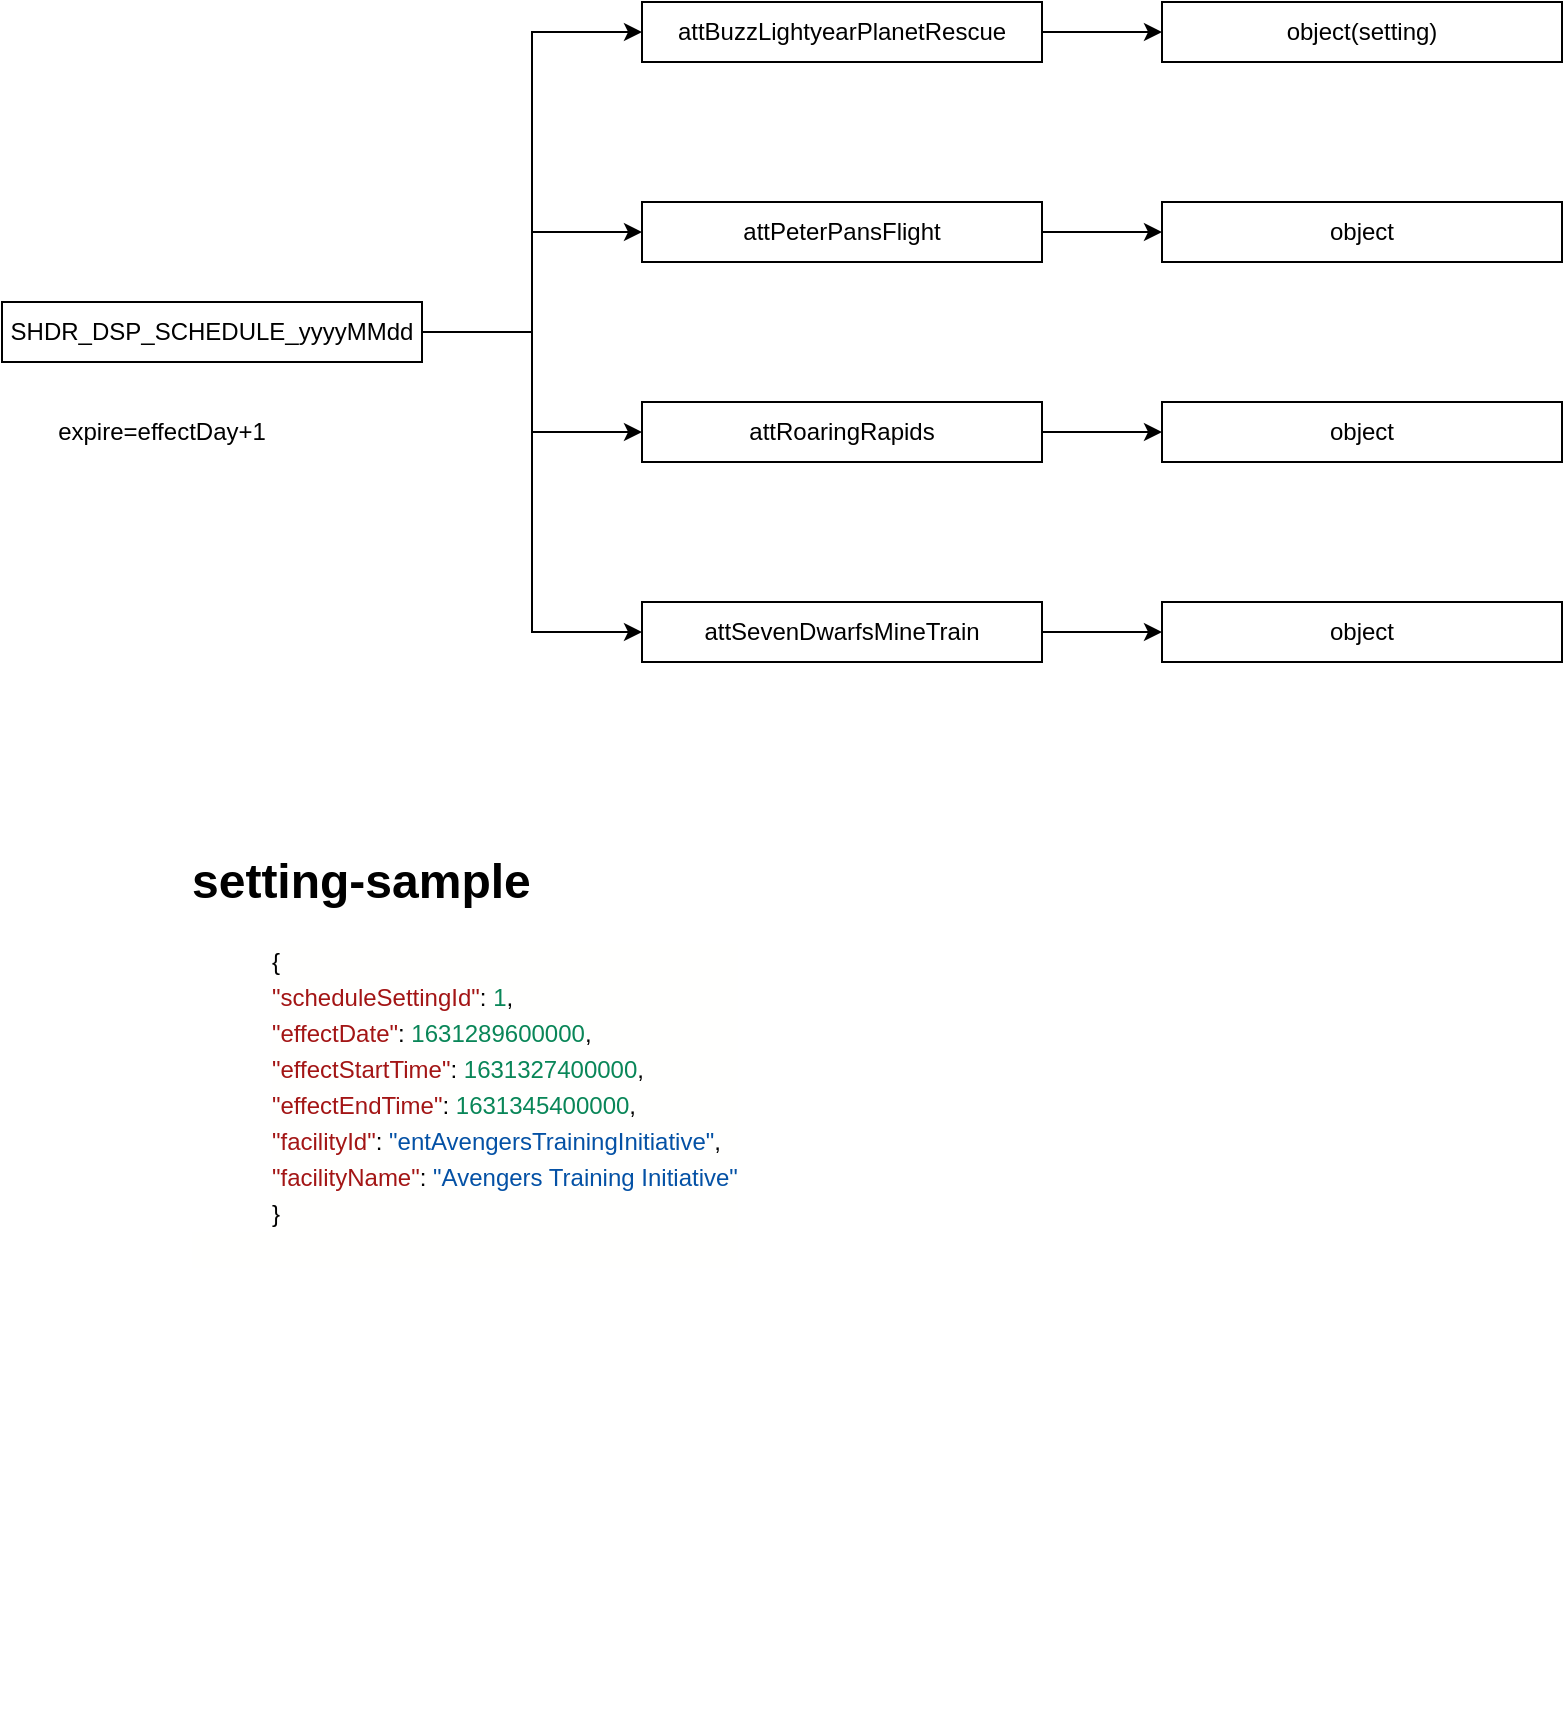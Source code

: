 <mxfile version="15.7.0" type="github">
  <diagram id="rLuyQkyRNVA7PjmHLWfP" name="Page-1">
    <mxGraphModel dx="1232" dy="809" grid="1" gridSize="10" guides="1" tooltips="1" connect="1" arrows="1" fold="1" page="1" pageScale="1" pageWidth="827" pageHeight="1169" math="0" shadow="0">
      <root>
        <mxCell id="0" />
        <mxCell id="1" parent="0" />
        <mxCell id="c-ABXW_W6YDXH90Z_Zqb-7" style="edgeStyle=orthogonalEdgeStyle;rounded=0;orthogonalLoop=1;jettySize=auto;html=1;exitX=1;exitY=0.5;exitDx=0;exitDy=0;entryX=0;entryY=0.5;entryDx=0;entryDy=0;" edge="1" parent="1" source="c-ABXW_W6YDXH90Z_Zqb-1" target="c-ABXW_W6YDXH90Z_Zqb-2">
          <mxGeometry relative="1" as="geometry" />
        </mxCell>
        <mxCell id="c-ABXW_W6YDXH90Z_Zqb-8" style="edgeStyle=orthogonalEdgeStyle;rounded=0;orthogonalLoop=1;jettySize=auto;html=1;exitX=1;exitY=0.5;exitDx=0;exitDy=0;entryX=0;entryY=0.5;entryDx=0;entryDy=0;" edge="1" parent="1" source="c-ABXW_W6YDXH90Z_Zqb-1" target="c-ABXW_W6YDXH90Z_Zqb-6">
          <mxGeometry relative="1" as="geometry" />
        </mxCell>
        <mxCell id="c-ABXW_W6YDXH90Z_Zqb-9" style="edgeStyle=orthogonalEdgeStyle;rounded=0;orthogonalLoop=1;jettySize=auto;html=1;exitX=1;exitY=0.5;exitDx=0;exitDy=0;entryX=0;entryY=0.5;entryDx=0;entryDy=0;" edge="1" parent="1" source="c-ABXW_W6YDXH90Z_Zqb-1" target="c-ABXW_W6YDXH90Z_Zqb-5">
          <mxGeometry relative="1" as="geometry" />
        </mxCell>
        <mxCell id="c-ABXW_W6YDXH90Z_Zqb-10" style="edgeStyle=orthogonalEdgeStyle;rounded=0;orthogonalLoop=1;jettySize=auto;html=1;exitX=1;exitY=0.5;exitDx=0;exitDy=0;entryX=0;entryY=0.5;entryDx=0;entryDy=0;" edge="1" parent="1" source="c-ABXW_W6YDXH90Z_Zqb-1" target="c-ABXW_W6YDXH90Z_Zqb-4">
          <mxGeometry relative="1" as="geometry" />
        </mxCell>
        <mxCell id="c-ABXW_W6YDXH90Z_Zqb-1" value="SHDR_DSP_SCHEDULE_yyyyMMdd" style="rounded=0;whiteSpace=wrap;html=1;" vertex="1" parent="1">
          <mxGeometry x="30" y="270" width="210" height="30" as="geometry" />
        </mxCell>
        <mxCell id="c-ABXW_W6YDXH90Z_Zqb-12" value="" style="edgeStyle=orthogonalEdgeStyle;rounded=0;orthogonalLoop=1;jettySize=auto;html=1;" edge="1" parent="1" source="c-ABXW_W6YDXH90Z_Zqb-2" target="c-ABXW_W6YDXH90Z_Zqb-11">
          <mxGeometry relative="1" as="geometry" />
        </mxCell>
        <mxCell id="c-ABXW_W6YDXH90Z_Zqb-2" value="attBuzzLightyearPlanetRescue" style="rounded=0;whiteSpace=wrap;html=1;" vertex="1" parent="1">
          <mxGeometry x="350" y="120" width="200" height="30" as="geometry" />
        </mxCell>
        <mxCell id="c-ABXW_W6YDXH90Z_Zqb-3" style="edgeStyle=orthogonalEdgeStyle;rounded=0;orthogonalLoop=1;jettySize=auto;html=1;exitX=0.5;exitY=1;exitDx=0;exitDy=0;" edge="1" parent="1" source="c-ABXW_W6YDXH90Z_Zqb-2" target="c-ABXW_W6YDXH90Z_Zqb-2">
          <mxGeometry relative="1" as="geometry" />
        </mxCell>
        <mxCell id="c-ABXW_W6YDXH90Z_Zqb-21" style="edgeStyle=orthogonalEdgeStyle;rounded=0;orthogonalLoop=1;jettySize=auto;html=1;exitX=1;exitY=0.5;exitDx=0;exitDy=0;" edge="1" parent="1" source="c-ABXW_W6YDXH90Z_Zqb-4" target="c-ABXW_W6YDXH90Z_Zqb-15">
          <mxGeometry relative="1" as="geometry" />
        </mxCell>
        <mxCell id="c-ABXW_W6YDXH90Z_Zqb-4" value="attSevenDwarfsMineTrain" style="rounded=0;whiteSpace=wrap;html=1;" vertex="1" parent="1">
          <mxGeometry x="350" y="420" width="200" height="30" as="geometry" />
        </mxCell>
        <mxCell id="c-ABXW_W6YDXH90Z_Zqb-20" style="edgeStyle=orthogonalEdgeStyle;rounded=0;orthogonalLoop=1;jettySize=auto;html=1;exitX=1;exitY=0.5;exitDx=0;exitDy=0;" edge="1" parent="1" source="c-ABXW_W6YDXH90Z_Zqb-5" target="c-ABXW_W6YDXH90Z_Zqb-16">
          <mxGeometry relative="1" as="geometry" />
        </mxCell>
        <mxCell id="c-ABXW_W6YDXH90Z_Zqb-5" value="attRoaringRapids" style="rounded=0;whiteSpace=wrap;html=1;" vertex="1" parent="1">
          <mxGeometry x="350" y="320" width="200" height="30" as="geometry" />
        </mxCell>
        <mxCell id="c-ABXW_W6YDXH90Z_Zqb-19" style="edgeStyle=orthogonalEdgeStyle;rounded=0;orthogonalLoop=1;jettySize=auto;html=1;exitX=1;exitY=0.5;exitDx=0;exitDy=0;" edge="1" parent="1" source="c-ABXW_W6YDXH90Z_Zqb-6" target="c-ABXW_W6YDXH90Z_Zqb-17">
          <mxGeometry relative="1" as="geometry" />
        </mxCell>
        <mxCell id="c-ABXW_W6YDXH90Z_Zqb-6" value="attPeterPansFlight" style="rounded=0;whiteSpace=wrap;html=1;" vertex="1" parent="1">
          <mxGeometry x="350" y="220" width="200" height="30" as="geometry" />
        </mxCell>
        <mxCell id="c-ABXW_W6YDXH90Z_Zqb-11" value="object(setting)" style="rounded=0;whiteSpace=wrap;html=1;" vertex="1" parent="1">
          <mxGeometry x="610" y="120" width="200" height="30" as="geometry" />
        </mxCell>
        <mxCell id="c-ABXW_W6YDXH90Z_Zqb-15" value="object" style="rounded=0;whiteSpace=wrap;html=1;" vertex="1" parent="1">
          <mxGeometry x="610" y="420" width="200" height="30" as="geometry" />
        </mxCell>
        <mxCell id="c-ABXW_W6YDXH90Z_Zqb-16" value="object" style="rounded=0;whiteSpace=wrap;html=1;" vertex="1" parent="1">
          <mxGeometry x="610" y="320" width="200" height="30" as="geometry" />
        </mxCell>
        <mxCell id="c-ABXW_W6YDXH90Z_Zqb-17" value="object" style="rounded=0;whiteSpace=wrap;html=1;" vertex="1" parent="1">
          <mxGeometry x="610" y="220" width="200" height="30" as="geometry" />
        </mxCell>
        <mxCell id="c-ABXW_W6YDXH90Z_Zqb-22" value="expire=effectDay+1" style="text;html=1;strokeColor=none;fillColor=none;align=center;verticalAlign=middle;whiteSpace=wrap;rounded=0;" vertex="1" parent="1">
          <mxGeometry x="80" y="320" width="60" height="30" as="geometry" />
        </mxCell>
        <mxCell id="c-ABXW_W6YDXH90Z_Zqb-25" value="&lt;h1&gt;setting-sample&lt;/h1&gt;&lt;blockquote style=&quot;margin: 0 0 0 40px ; border: none ; padding: 0px&quot;&gt;&lt;div style=&quot;background-color: rgb(255 , 255 , 254) ; line-height: 18px&quot;&gt;&lt;div&gt;    {&lt;/div&gt;&lt;/div&gt;&lt;div style=&quot;background-color: rgb(255 , 255 , 254) ; line-height: 18px&quot;&gt;&lt;div&gt;&lt;span style=&quot;color: #a31515&quot;&gt;&quot;scheduleSettingId&quot;&lt;/span&gt;: &lt;span style=&quot;color: #098658&quot;&gt;1&lt;/span&gt;,&lt;/div&gt;&lt;/div&gt;&lt;div style=&quot;background-color: rgb(255 , 255 , 254) ; line-height: 18px&quot;&gt;&lt;div&gt;&lt;span style=&quot;color: #a31515&quot;&gt;&quot;effectDate&quot;&lt;/span&gt;: &lt;span style=&quot;color: #098658&quot;&gt;1631289600000&lt;/span&gt;,&lt;/div&gt;&lt;/div&gt;&lt;div style=&quot;background-color: rgb(255 , 255 , 254) ; line-height: 18px&quot;&gt;&lt;div&gt;&lt;span style=&quot;color: #a31515&quot;&gt;&quot;effectStartTime&quot;&lt;/span&gt;: &lt;span style=&quot;color: #098658&quot;&gt;1631327400000&lt;/span&gt;,&lt;/div&gt;&lt;/div&gt;&lt;div style=&quot;background-color: rgb(255 , 255 , 254) ; line-height: 18px&quot;&gt;&lt;div&gt;&lt;span style=&quot;color: #a31515&quot;&gt;&quot;effectEndTime&quot;&lt;/span&gt;: &lt;span style=&quot;color: #098658&quot;&gt;1631345400000&lt;/span&gt;,&lt;/div&gt;&lt;/div&gt;&lt;div style=&quot;background-color: rgb(255 , 255 , 254) ; line-height: 18px&quot;&gt;&lt;div&gt;&lt;span style=&quot;color: #a31515&quot;&gt;&quot;facilityId&quot;&lt;/span&gt;: &lt;span style=&quot;color: #0451a5&quot;&gt;&quot;entAvengersTrainingInitiative&quot;&lt;/span&gt;,&lt;/div&gt;&lt;/div&gt;&lt;div style=&quot;background-color: rgb(255 , 255 , 254) ; line-height: 18px&quot;&gt;&lt;div&gt;&lt;span style=&quot;color: #a31515&quot;&gt;&quot;facilityName&quot;&lt;/span&gt;: &lt;span style=&quot;color: #0451a5&quot;&gt;&quot;Avengers Training Initiative&quot;&lt;/span&gt;&lt;/div&gt;&lt;/div&gt;&lt;div style=&quot;background-color: rgb(255 , 255 , 254) ; line-height: 18px&quot;&gt;&lt;div&gt;    }&lt;/div&gt;&lt;/div&gt;&lt;/blockquote&gt;&lt;div style=&quot;background-color: rgb(255 , 255 , 254) ; line-height: 18px&quot;&gt;&lt;br&gt;&lt;/div&gt;" style="text;html=1;strokeColor=none;fillColor=none;spacing=5;spacingTop=-20;whiteSpace=wrap;overflow=hidden;rounded=0;" vertex="1" parent="1">
          <mxGeometry x="120" y="540" width="570" height="440" as="geometry" />
        </mxCell>
      </root>
    </mxGraphModel>
  </diagram>
</mxfile>
